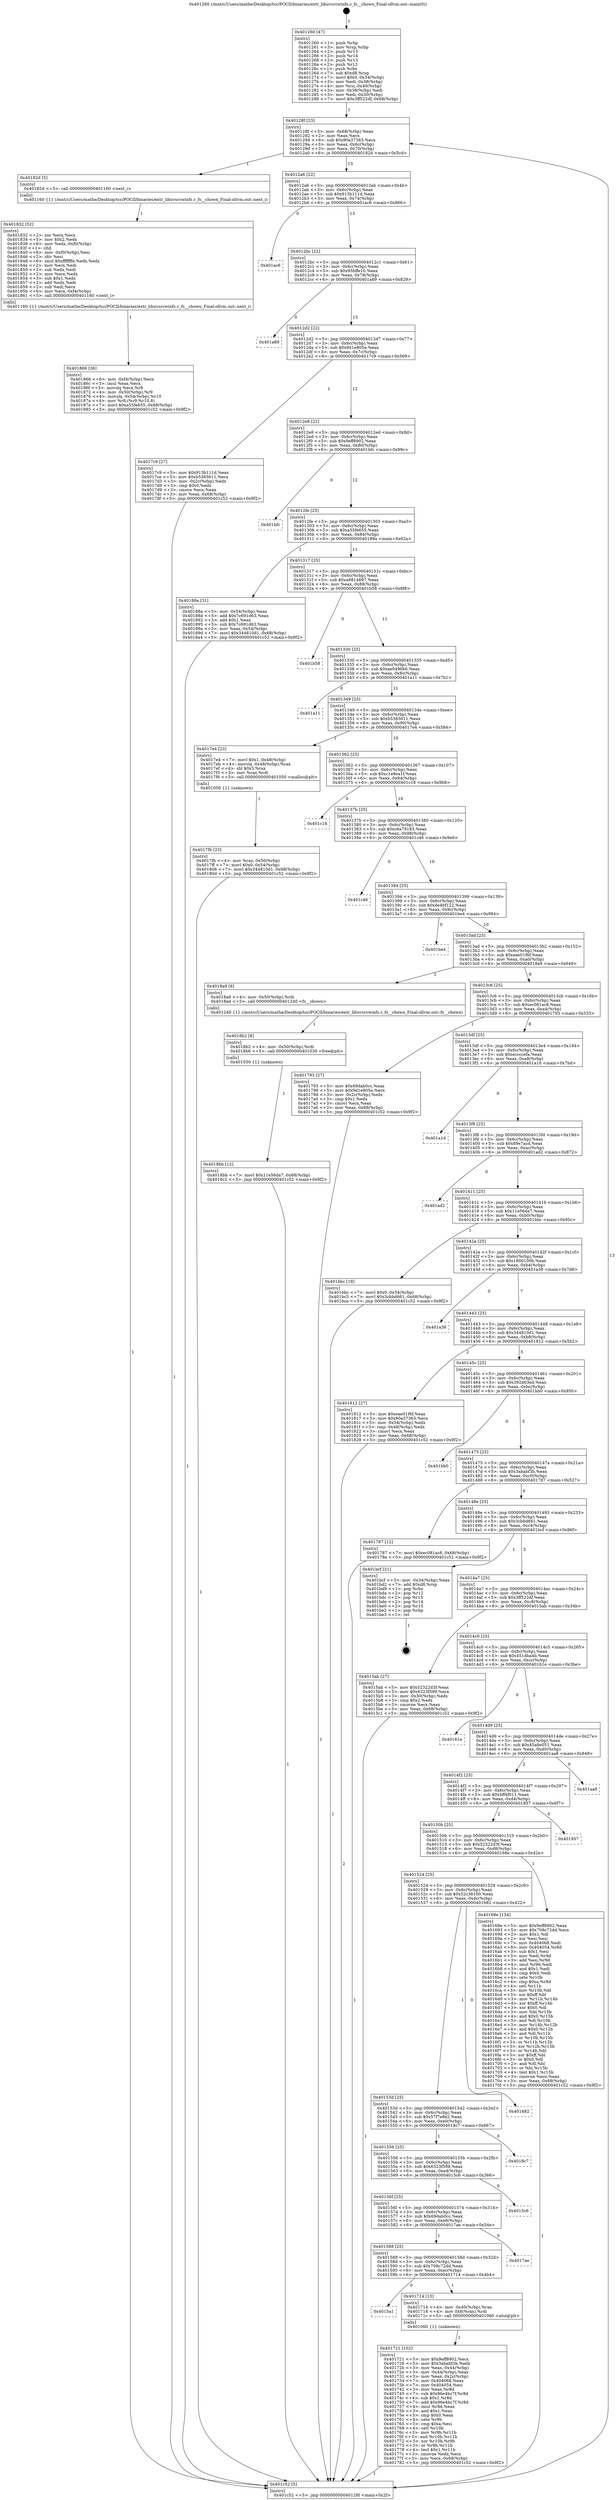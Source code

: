 digraph "0x401260" {
  label = "0x401260 (/mnt/c/Users/mathe/Desktop/tcc/POCII/binaries/extr_libuvsrcwinfs.c_fs__chown_Final-ollvm.out::main(0))"
  labelloc = "t"
  node[shape=record]

  Entry [label="",width=0.3,height=0.3,shape=circle,fillcolor=black,style=filled]
  "0x40128f" [label="{
     0x40128f [23]\l
     | [instrs]\l
     &nbsp;&nbsp;0x40128f \<+3\>: mov -0x68(%rbp),%eax\l
     &nbsp;&nbsp;0x401292 \<+2\>: mov %eax,%ecx\l
     &nbsp;&nbsp;0x401294 \<+6\>: sub $0x90a37363,%ecx\l
     &nbsp;&nbsp;0x40129a \<+3\>: mov %eax,-0x6c(%rbp)\l
     &nbsp;&nbsp;0x40129d \<+3\>: mov %ecx,-0x70(%rbp)\l
     &nbsp;&nbsp;0x4012a0 \<+6\>: je 000000000040182d \<main+0x5cd\>\l
  }"]
  "0x40182d" [label="{
     0x40182d [5]\l
     | [instrs]\l
     &nbsp;&nbsp;0x40182d \<+5\>: call 0000000000401160 \<next_i\>\l
     | [calls]\l
     &nbsp;&nbsp;0x401160 \{1\} (/mnt/c/Users/mathe/Desktop/tcc/POCII/binaries/extr_libuvsrcwinfs.c_fs__chown_Final-ollvm.out::next_i)\l
  }"]
  "0x4012a6" [label="{
     0x4012a6 [22]\l
     | [instrs]\l
     &nbsp;&nbsp;0x4012a6 \<+5\>: jmp 00000000004012ab \<main+0x4b\>\l
     &nbsp;&nbsp;0x4012ab \<+3\>: mov -0x6c(%rbp),%eax\l
     &nbsp;&nbsp;0x4012ae \<+5\>: sub $0x913b111d,%eax\l
     &nbsp;&nbsp;0x4012b3 \<+3\>: mov %eax,-0x74(%rbp)\l
     &nbsp;&nbsp;0x4012b6 \<+6\>: je 0000000000401ac6 \<main+0x866\>\l
  }"]
  Exit [label="",width=0.3,height=0.3,shape=circle,fillcolor=black,style=filled,peripheries=2]
  "0x401ac6" [label="{
     0x401ac6\l
  }", style=dashed]
  "0x4012bc" [label="{
     0x4012bc [22]\l
     | [instrs]\l
     &nbsp;&nbsp;0x4012bc \<+5\>: jmp 00000000004012c1 \<main+0x61\>\l
     &nbsp;&nbsp;0x4012c1 \<+3\>: mov -0x6c(%rbp),%eax\l
     &nbsp;&nbsp;0x4012c4 \<+5\>: sub $0x95bffe10,%eax\l
     &nbsp;&nbsp;0x4012c9 \<+3\>: mov %eax,-0x78(%rbp)\l
     &nbsp;&nbsp;0x4012cc \<+6\>: je 0000000000401a89 \<main+0x829\>\l
  }"]
  "0x4018bb" [label="{
     0x4018bb [12]\l
     | [instrs]\l
     &nbsp;&nbsp;0x4018bb \<+7\>: movl $0x11e56da7,-0x68(%rbp)\l
     &nbsp;&nbsp;0x4018c2 \<+5\>: jmp 0000000000401c52 \<main+0x9f2\>\l
  }"]
  "0x401a89" [label="{
     0x401a89\l
  }", style=dashed]
  "0x4012d2" [label="{
     0x4012d2 [22]\l
     | [instrs]\l
     &nbsp;&nbsp;0x4012d2 \<+5\>: jmp 00000000004012d7 \<main+0x77\>\l
     &nbsp;&nbsp;0x4012d7 \<+3\>: mov -0x6c(%rbp),%eax\l
     &nbsp;&nbsp;0x4012da \<+5\>: sub $0x9d1e805e,%eax\l
     &nbsp;&nbsp;0x4012df \<+3\>: mov %eax,-0x7c(%rbp)\l
     &nbsp;&nbsp;0x4012e2 \<+6\>: je 00000000004017c9 \<main+0x569\>\l
  }"]
  "0x4018b2" [label="{
     0x4018b2 [9]\l
     | [instrs]\l
     &nbsp;&nbsp;0x4018b2 \<+4\>: mov -0x50(%rbp),%rdi\l
     &nbsp;&nbsp;0x4018b6 \<+5\>: call 0000000000401030 \<free@plt\>\l
     | [calls]\l
     &nbsp;&nbsp;0x401030 \{1\} (unknown)\l
  }"]
  "0x4017c9" [label="{
     0x4017c9 [27]\l
     | [instrs]\l
     &nbsp;&nbsp;0x4017c9 \<+5\>: mov $0x913b111d,%eax\l
     &nbsp;&nbsp;0x4017ce \<+5\>: mov $0xb5365611,%ecx\l
     &nbsp;&nbsp;0x4017d3 \<+3\>: mov -0x2c(%rbp),%edx\l
     &nbsp;&nbsp;0x4017d6 \<+3\>: cmp $0x0,%edx\l
     &nbsp;&nbsp;0x4017d9 \<+3\>: cmove %ecx,%eax\l
     &nbsp;&nbsp;0x4017dc \<+3\>: mov %eax,-0x68(%rbp)\l
     &nbsp;&nbsp;0x4017df \<+5\>: jmp 0000000000401c52 \<main+0x9f2\>\l
  }"]
  "0x4012e8" [label="{
     0x4012e8 [22]\l
     | [instrs]\l
     &nbsp;&nbsp;0x4012e8 \<+5\>: jmp 00000000004012ed \<main+0x8d\>\l
     &nbsp;&nbsp;0x4012ed \<+3\>: mov -0x6c(%rbp),%eax\l
     &nbsp;&nbsp;0x4012f0 \<+5\>: sub $0x9eff8902,%eax\l
     &nbsp;&nbsp;0x4012f5 \<+3\>: mov %eax,-0x80(%rbp)\l
     &nbsp;&nbsp;0x4012f8 \<+6\>: je 0000000000401bfc \<main+0x99c\>\l
  }"]
  "0x401866" [label="{
     0x401866 [36]\l
     | [instrs]\l
     &nbsp;&nbsp;0x401866 \<+6\>: mov -0xf4(%rbp),%ecx\l
     &nbsp;&nbsp;0x40186c \<+3\>: imul %eax,%ecx\l
     &nbsp;&nbsp;0x40186f \<+3\>: movslq %ecx,%r8\l
     &nbsp;&nbsp;0x401872 \<+4\>: mov -0x50(%rbp),%r9\l
     &nbsp;&nbsp;0x401876 \<+4\>: movslq -0x54(%rbp),%r10\l
     &nbsp;&nbsp;0x40187a \<+4\>: mov %r8,(%r9,%r10,8)\l
     &nbsp;&nbsp;0x40187e \<+7\>: movl $0xa55fe655,-0x68(%rbp)\l
     &nbsp;&nbsp;0x401885 \<+5\>: jmp 0000000000401c52 \<main+0x9f2\>\l
  }"]
  "0x401bfc" [label="{
     0x401bfc\l
  }", style=dashed]
  "0x4012fe" [label="{
     0x4012fe [25]\l
     | [instrs]\l
     &nbsp;&nbsp;0x4012fe \<+5\>: jmp 0000000000401303 \<main+0xa3\>\l
     &nbsp;&nbsp;0x401303 \<+3\>: mov -0x6c(%rbp),%eax\l
     &nbsp;&nbsp;0x401306 \<+5\>: sub $0xa55fe655,%eax\l
     &nbsp;&nbsp;0x40130b \<+6\>: mov %eax,-0x84(%rbp)\l
     &nbsp;&nbsp;0x401311 \<+6\>: je 000000000040188a \<main+0x62a\>\l
  }"]
  "0x401832" [label="{
     0x401832 [52]\l
     | [instrs]\l
     &nbsp;&nbsp;0x401832 \<+2\>: xor %ecx,%ecx\l
     &nbsp;&nbsp;0x401834 \<+5\>: mov $0x2,%edx\l
     &nbsp;&nbsp;0x401839 \<+6\>: mov %edx,-0xf0(%rbp)\l
     &nbsp;&nbsp;0x40183f \<+1\>: cltd\l
     &nbsp;&nbsp;0x401840 \<+6\>: mov -0xf0(%rbp),%esi\l
     &nbsp;&nbsp;0x401846 \<+2\>: idiv %esi\l
     &nbsp;&nbsp;0x401848 \<+6\>: imul $0xfffffffe,%edx,%edx\l
     &nbsp;&nbsp;0x40184e \<+2\>: mov %ecx,%edi\l
     &nbsp;&nbsp;0x401850 \<+2\>: sub %edx,%edi\l
     &nbsp;&nbsp;0x401852 \<+2\>: mov %ecx,%edx\l
     &nbsp;&nbsp;0x401854 \<+3\>: sub $0x1,%edx\l
     &nbsp;&nbsp;0x401857 \<+2\>: add %edx,%edi\l
     &nbsp;&nbsp;0x401859 \<+2\>: sub %edi,%ecx\l
     &nbsp;&nbsp;0x40185b \<+6\>: mov %ecx,-0xf4(%rbp)\l
     &nbsp;&nbsp;0x401861 \<+5\>: call 0000000000401160 \<next_i\>\l
     | [calls]\l
     &nbsp;&nbsp;0x401160 \{1\} (/mnt/c/Users/mathe/Desktop/tcc/POCII/binaries/extr_libuvsrcwinfs.c_fs__chown_Final-ollvm.out::next_i)\l
  }"]
  "0x40188a" [label="{
     0x40188a [31]\l
     | [instrs]\l
     &nbsp;&nbsp;0x40188a \<+3\>: mov -0x54(%rbp),%eax\l
     &nbsp;&nbsp;0x40188d \<+5\>: add $0x7c691d63,%eax\l
     &nbsp;&nbsp;0x401892 \<+3\>: add $0x1,%eax\l
     &nbsp;&nbsp;0x401895 \<+5\>: sub $0x7c691d63,%eax\l
     &nbsp;&nbsp;0x40189a \<+3\>: mov %eax,-0x54(%rbp)\l
     &nbsp;&nbsp;0x40189d \<+7\>: movl $0x344810d1,-0x68(%rbp)\l
     &nbsp;&nbsp;0x4018a4 \<+5\>: jmp 0000000000401c52 \<main+0x9f2\>\l
  }"]
  "0x401317" [label="{
     0x401317 [25]\l
     | [instrs]\l
     &nbsp;&nbsp;0x401317 \<+5\>: jmp 000000000040131c \<main+0xbc\>\l
     &nbsp;&nbsp;0x40131c \<+3\>: mov -0x6c(%rbp),%eax\l
     &nbsp;&nbsp;0x40131f \<+5\>: sub $0xa8814697,%eax\l
     &nbsp;&nbsp;0x401324 \<+6\>: mov %eax,-0x88(%rbp)\l
     &nbsp;&nbsp;0x40132a \<+6\>: je 0000000000401b58 \<main+0x8f8\>\l
  }"]
  "0x4017fb" [label="{
     0x4017fb [23]\l
     | [instrs]\l
     &nbsp;&nbsp;0x4017fb \<+4\>: mov %rax,-0x50(%rbp)\l
     &nbsp;&nbsp;0x4017ff \<+7\>: movl $0x0,-0x54(%rbp)\l
     &nbsp;&nbsp;0x401806 \<+7\>: movl $0x344810d1,-0x68(%rbp)\l
     &nbsp;&nbsp;0x40180d \<+5\>: jmp 0000000000401c52 \<main+0x9f2\>\l
  }"]
  "0x401b58" [label="{
     0x401b58\l
  }", style=dashed]
  "0x401330" [label="{
     0x401330 [25]\l
     | [instrs]\l
     &nbsp;&nbsp;0x401330 \<+5\>: jmp 0000000000401335 \<main+0xd5\>\l
     &nbsp;&nbsp;0x401335 \<+3\>: mov -0x6c(%rbp),%eax\l
     &nbsp;&nbsp;0x401338 \<+5\>: sub $0xae0496b6,%eax\l
     &nbsp;&nbsp;0x40133d \<+6\>: mov %eax,-0x8c(%rbp)\l
     &nbsp;&nbsp;0x401343 \<+6\>: je 0000000000401a11 \<main+0x7b1\>\l
  }"]
  "0x401721" [label="{
     0x401721 [102]\l
     | [instrs]\l
     &nbsp;&nbsp;0x401721 \<+5\>: mov $0x9eff8902,%ecx\l
     &nbsp;&nbsp;0x401726 \<+5\>: mov $0x3ababf3b,%edx\l
     &nbsp;&nbsp;0x40172b \<+3\>: mov %eax,-0x44(%rbp)\l
     &nbsp;&nbsp;0x40172e \<+3\>: mov -0x44(%rbp),%eax\l
     &nbsp;&nbsp;0x401731 \<+3\>: mov %eax,-0x2c(%rbp)\l
     &nbsp;&nbsp;0x401734 \<+7\>: mov 0x404068,%eax\l
     &nbsp;&nbsp;0x40173b \<+7\>: mov 0x404054,%esi\l
     &nbsp;&nbsp;0x401742 \<+3\>: mov %eax,%r8d\l
     &nbsp;&nbsp;0x401745 \<+7\>: sub $0x96e4bc7f,%r8d\l
     &nbsp;&nbsp;0x40174c \<+4\>: sub $0x1,%r8d\l
     &nbsp;&nbsp;0x401750 \<+7\>: add $0x96e4bc7f,%r8d\l
     &nbsp;&nbsp;0x401757 \<+4\>: imul %r8d,%eax\l
     &nbsp;&nbsp;0x40175b \<+3\>: and $0x1,%eax\l
     &nbsp;&nbsp;0x40175e \<+3\>: cmp $0x0,%eax\l
     &nbsp;&nbsp;0x401761 \<+4\>: sete %r9b\l
     &nbsp;&nbsp;0x401765 \<+3\>: cmp $0xa,%esi\l
     &nbsp;&nbsp;0x401768 \<+4\>: setl %r10b\l
     &nbsp;&nbsp;0x40176c \<+3\>: mov %r9b,%r11b\l
     &nbsp;&nbsp;0x40176f \<+3\>: and %r10b,%r11b\l
     &nbsp;&nbsp;0x401772 \<+3\>: xor %r10b,%r9b\l
     &nbsp;&nbsp;0x401775 \<+3\>: or %r9b,%r11b\l
     &nbsp;&nbsp;0x401778 \<+4\>: test $0x1,%r11b\l
     &nbsp;&nbsp;0x40177c \<+3\>: cmovne %edx,%ecx\l
     &nbsp;&nbsp;0x40177f \<+3\>: mov %ecx,-0x68(%rbp)\l
     &nbsp;&nbsp;0x401782 \<+5\>: jmp 0000000000401c52 \<main+0x9f2\>\l
  }"]
  "0x401a11" [label="{
     0x401a11\l
  }", style=dashed]
  "0x401349" [label="{
     0x401349 [25]\l
     | [instrs]\l
     &nbsp;&nbsp;0x401349 \<+5\>: jmp 000000000040134e \<main+0xee\>\l
     &nbsp;&nbsp;0x40134e \<+3\>: mov -0x6c(%rbp),%eax\l
     &nbsp;&nbsp;0x401351 \<+5\>: sub $0xb5365611,%eax\l
     &nbsp;&nbsp;0x401356 \<+6\>: mov %eax,-0x90(%rbp)\l
     &nbsp;&nbsp;0x40135c \<+6\>: je 00000000004017e4 \<main+0x584\>\l
  }"]
  "0x4015a1" [label="{
     0x4015a1\l
  }", style=dashed]
  "0x4017e4" [label="{
     0x4017e4 [23]\l
     | [instrs]\l
     &nbsp;&nbsp;0x4017e4 \<+7\>: movl $0x1,-0x48(%rbp)\l
     &nbsp;&nbsp;0x4017eb \<+4\>: movslq -0x48(%rbp),%rax\l
     &nbsp;&nbsp;0x4017ef \<+4\>: shl $0x3,%rax\l
     &nbsp;&nbsp;0x4017f3 \<+3\>: mov %rax,%rdi\l
     &nbsp;&nbsp;0x4017f6 \<+5\>: call 0000000000401050 \<malloc@plt\>\l
     | [calls]\l
     &nbsp;&nbsp;0x401050 \{1\} (unknown)\l
  }"]
  "0x401362" [label="{
     0x401362 [25]\l
     | [instrs]\l
     &nbsp;&nbsp;0x401362 \<+5\>: jmp 0000000000401367 \<main+0x107\>\l
     &nbsp;&nbsp;0x401367 \<+3\>: mov -0x6c(%rbp),%eax\l
     &nbsp;&nbsp;0x40136a \<+5\>: sub $0xc1e8ea1f,%eax\l
     &nbsp;&nbsp;0x40136f \<+6\>: mov %eax,-0x94(%rbp)\l
     &nbsp;&nbsp;0x401375 \<+6\>: je 0000000000401c18 \<main+0x9b8\>\l
  }"]
  "0x401714" [label="{
     0x401714 [13]\l
     | [instrs]\l
     &nbsp;&nbsp;0x401714 \<+4\>: mov -0x40(%rbp),%rax\l
     &nbsp;&nbsp;0x401718 \<+4\>: mov 0x8(%rax),%rdi\l
     &nbsp;&nbsp;0x40171c \<+5\>: call 0000000000401060 \<atoi@plt\>\l
     | [calls]\l
     &nbsp;&nbsp;0x401060 \{1\} (unknown)\l
  }"]
  "0x401c18" [label="{
     0x401c18\l
  }", style=dashed]
  "0x40137b" [label="{
     0x40137b [25]\l
     | [instrs]\l
     &nbsp;&nbsp;0x40137b \<+5\>: jmp 0000000000401380 \<main+0x120\>\l
     &nbsp;&nbsp;0x401380 \<+3\>: mov -0x6c(%rbp),%eax\l
     &nbsp;&nbsp;0x401383 \<+5\>: sub $0xc6a79183,%eax\l
     &nbsp;&nbsp;0x401388 \<+6\>: mov %eax,-0x98(%rbp)\l
     &nbsp;&nbsp;0x40138e \<+6\>: je 0000000000401c46 \<main+0x9e6\>\l
  }"]
  "0x401588" [label="{
     0x401588 [25]\l
     | [instrs]\l
     &nbsp;&nbsp;0x401588 \<+5\>: jmp 000000000040158d \<main+0x32d\>\l
     &nbsp;&nbsp;0x40158d \<+3\>: mov -0x6c(%rbp),%eax\l
     &nbsp;&nbsp;0x401590 \<+5\>: sub $0x708c72dd,%eax\l
     &nbsp;&nbsp;0x401595 \<+6\>: mov %eax,-0xec(%rbp)\l
     &nbsp;&nbsp;0x40159b \<+6\>: je 0000000000401714 \<main+0x4b4\>\l
  }"]
  "0x401c46" [label="{
     0x401c46\l
  }", style=dashed]
  "0x401394" [label="{
     0x401394 [25]\l
     | [instrs]\l
     &nbsp;&nbsp;0x401394 \<+5\>: jmp 0000000000401399 \<main+0x139\>\l
     &nbsp;&nbsp;0x401399 \<+3\>: mov -0x6c(%rbp),%eax\l
     &nbsp;&nbsp;0x40139c \<+5\>: sub $0xde46f122,%eax\l
     &nbsp;&nbsp;0x4013a1 \<+6\>: mov %eax,-0x9c(%rbp)\l
     &nbsp;&nbsp;0x4013a7 \<+6\>: je 0000000000401be4 \<main+0x984\>\l
  }"]
  "0x4017ae" [label="{
     0x4017ae\l
  }", style=dashed]
  "0x401be4" [label="{
     0x401be4\l
  }", style=dashed]
  "0x4013ad" [label="{
     0x4013ad [25]\l
     | [instrs]\l
     &nbsp;&nbsp;0x4013ad \<+5\>: jmp 00000000004013b2 \<main+0x152\>\l
     &nbsp;&nbsp;0x4013b2 \<+3\>: mov -0x6c(%rbp),%eax\l
     &nbsp;&nbsp;0x4013b5 \<+5\>: sub $0xeae01f6f,%eax\l
     &nbsp;&nbsp;0x4013ba \<+6\>: mov %eax,-0xa0(%rbp)\l
     &nbsp;&nbsp;0x4013c0 \<+6\>: je 00000000004018a9 \<main+0x649\>\l
  }"]
  "0x40156f" [label="{
     0x40156f [25]\l
     | [instrs]\l
     &nbsp;&nbsp;0x40156f \<+5\>: jmp 0000000000401574 \<main+0x314\>\l
     &nbsp;&nbsp;0x401574 \<+3\>: mov -0x6c(%rbp),%eax\l
     &nbsp;&nbsp;0x401577 \<+5\>: sub $0x69dab0cc,%eax\l
     &nbsp;&nbsp;0x40157c \<+6\>: mov %eax,-0xe8(%rbp)\l
     &nbsp;&nbsp;0x401582 \<+6\>: je 00000000004017ae \<main+0x54e\>\l
  }"]
  "0x4018a9" [label="{
     0x4018a9 [9]\l
     | [instrs]\l
     &nbsp;&nbsp;0x4018a9 \<+4\>: mov -0x50(%rbp),%rdi\l
     &nbsp;&nbsp;0x4018ad \<+5\>: call 0000000000401240 \<fs__chown\>\l
     | [calls]\l
     &nbsp;&nbsp;0x401240 \{1\} (/mnt/c/Users/mathe/Desktop/tcc/POCII/binaries/extr_libuvsrcwinfs.c_fs__chown_Final-ollvm.out::fs__chown)\l
  }"]
  "0x4013c6" [label="{
     0x4013c6 [25]\l
     | [instrs]\l
     &nbsp;&nbsp;0x4013c6 \<+5\>: jmp 00000000004013cb \<main+0x16b\>\l
     &nbsp;&nbsp;0x4013cb \<+3\>: mov -0x6c(%rbp),%eax\l
     &nbsp;&nbsp;0x4013ce \<+5\>: sub $0xec081ac8,%eax\l
     &nbsp;&nbsp;0x4013d3 \<+6\>: mov %eax,-0xa4(%rbp)\l
     &nbsp;&nbsp;0x4013d9 \<+6\>: je 0000000000401793 \<main+0x533\>\l
  }"]
  "0x4015c6" [label="{
     0x4015c6\l
  }", style=dashed]
  "0x401793" [label="{
     0x401793 [27]\l
     | [instrs]\l
     &nbsp;&nbsp;0x401793 \<+5\>: mov $0x69dab0cc,%eax\l
     &nbsp;&nbsp;0x401798 \<+5\>: mov $0x9d1e805e,%ecx\l
     &nbsp;&nbsp;0x40179d \<+3\>: mov -0x2c(%rbp),%edx\l
     &nbsp;&nbsp;0x4017a0 \<+3\>: cmp $0x1,%edx\l
     &nbsp;&nbsp;0x4017a3 \<+3\>: cmovl %ecx,%eax\l
     &nbsp;&nbsp;0x4017a6 \<+3\>: mov %eax,-0x68(%rbp)\l
     &nbsp;&nbsp;0x4017a9 \<+5\>: jmp 0000000000401c52 \<main+0x9f2\>\l
  }"]
  "0x4013df" [label="{
     0x4013df [25]\l
     | [instrs]\l
     &nbsp;&nbsp;0x4013df \<+5\>: jmp 00000000004013e4 \<main+0x184\>\l
     &nbsp;&nbsp;0x4013e4 \<+3\>: mov -0x6c(%rbp),%eax\l
     &nbsp;&nbsp;0x4013e7 \<+5\>: sub $0xeccccefa,%eax\l
     &nbsp;&nbsp;0x4013ec \<+6\>: mov %eax,-0xa8(%rbp)\l
     &nbsp;&nbsp;0x4013f2 \<+6\>: je 0000000000401a1d \<main+0x7bd\>\l
  }"]
  "0x401556" [label="{
     0x401556 [25]\l
     | [instrs]\l
     &nbsp;&nbsp;0x401556 \<+5\>: jmp 000000000040155b \<main+0x2fb\>\l
     &nbsp;&nbsp;0x40155b \<+3\>: mov -0x6c(%rbp),%eax\l
     &nbsp;&nbsp;0x40155e \<+5\>: sub $0x6323f599,%eax\l
     &nbsp;&nbsp;0x401563 \<+6\>: mov %eax,-0xe4(%rbp)\l
     &nbsp;&nbsp;0x401569 \<+6\>: je 00000000004015c6 \<main+0x366\>\l
  }"]
  "0x401a1d" [label="{
     0x401a1d\l
  }", style=dashed]
  "0x4013f8" [label="{
     0x4013f8 [25]\l
     | [instrs]\l
     &nbsp;&nbsp;0x4013f8 \<+5\>: jmp 00000000004013fd \<main+0x19d\>\l
     &nbsp;&nbsp;0x4013fd \<+3\>: mov -0x6c(%rbp),%eax\l
     &nbsp;&nbsp;0x401400 \<+5\>: sub $0x89e7acd,%eax\l
     &nbsp;&nbsp;0x401405 \<+6\>: mov %eax,-0xac(%rbp)\l
     &nbsp;&nbsp;0x40140b \<+6\>: je 0000000000401ad2 \<main+0x872\>\l
  }"]
  "0x4018c7" [label="{
     0x4018c7\l
  }", style=dashed]
  "0x401ad2" [label="{
     0x401ad2\l
  }", style=dashed]
  "0x401411" [label="{
     0x401411 [25]\l
     | [instrs]\l
     &nbsp;&nbsp;0x401411 \<+5\>: jmp 0000000000401416 \<main+0x1b6\>\l
     &nbsp;&nbsp;0x401416 \<+3\>: mov -0x6c(%rbp),%eax\l
     &nbsp;&nbsp;0x401419 \<+5\>: sub $0x11e56da7,%eax\l
     &nbsp;&nbsp;0x40141e \<+6\>: mov %eax,-0xb0(%rbp)\l
     &nbsp;&nbsp;0x401424 \<+6\>: je 0000000000401bbc \<main+0x95c\>\l
  }"]
  "0x40153d" [label="{
     0x40153d [25]\l
     | [instrs]\l
     &nbsp;&nbsp;0x40153d \<+5\>: jmp 0000000000401542 \<main+0x2e2\>\l
     &nbsp;&nbsp;0x401542 \<+3\>: mov -0x6c(%rbp),%eax\l
     &nbsp;&nbsp;0x401545 \<+5\>: sub $0x57f7e8e2,%eax\l
     &nbsp;&nbsp;0x40154a \<+6\>: mov %eax,-0xe0(%rbp)\l
     &nbsp;&nbsp;0x401550 \<+6\>: je 00000000004018c7 \<main+0x667\>\l
  }"]
  "0x401bbc" [label="{
     0x401bbc [19]\l
     | [instrs]\l
     &nbsp;&nbsp;0x401bbc \<+7\>: movl $0x0,-0x34(%rbp)\l
     &nbsp;&nbsp;0x401bc3 \<+7\>: movl $0x3cbbd661,-0x68(%rbp)\l
     &nbsp;&nbsp;0x401bca \<+5\>: jmp 0000000000401c52 \<main+0x9f2\>\l
  }"]
  "0x40142a" [label="{
     0x40142a [25]\l
     | [instrs]\l
     &nbsp;&nbsp;0x40142a \<+5\>: jmp 000000000040142f \<main+0x1cf\>\l
     &nbsp;&nbsp;0x40142f \<+3\>: mov -0x6c(%rbp),%eax\l
     &nbsp;&nbsp;0x401432 \<+5\>: sub $0x1800100b,%eax\l
     &nbsp;&nbsp;0x401437 \<+6\>: mov %eax,-0xb4(%rbp)\l
     &nbsp;&nbsp;0x40143d \<+6\>: je 0000000000401a38 \<main+0x7d8\>\l
  }"]
  "0x401682" [label="{
     0x401682\l
  }", style=dashed]
  "0x401a38" [label="{
     0x401a38\l
  }", style=dashed]
  "0x401443" [label="{
     0x401443 [25]\l
     | [instrs]\l
     &nbsp;&nbsp;0x401443 \<+5\>: jmp 0000000000401448 \<main+0x1e8\>\l
     &nbsp;&nbsp;0x401448 \<+3\>: mov -0x6c(%rbp),%eax\l
     &nbsp;&nbsp;0x40144b \<+5\>: sub $0x344810d1,%eax\l
     &nbsp;&nbsp;0x401450 \<+6\>: mov %eax,-0xb8(%rbp)\l
     &nbsp;&nbsp;0x401456 \<+6\>: je 0000000000401812 \<main+0x5b2\>\l
  }"]
  "0x401524" [label="{
     0x401524 [25]\l
     | [instrs]\l
     &nbsp;&nbsp;0x401524 \<+5\>: jmp 0000000000401529 \<main+0x2c9\>\l
     &nbsp;&nbsp;0x401529 \<+3\>: mov -0x6c(%rbp),%eax\l
     &nbsp;&nbsp;0x40152c \<+5\>: sub $0x52c38100,%eax\l
     &nbsp;&nbsp;0x401531 \<+6\>: mov %eax,-0xdc(%rbp)\l
     &nbsp;&nbsp;0x401537 \<+6\>: je 0000000000401682 \<main+0x422\>\l
  }"]
  "0x401812" [label="{
     0x401812 [27]\l
     | [instrs]\l
     &nbsp;&nbsp;0x401812 \<+5\>: mov $0xeae01f6f,%eax\l
     &nbsp;&nbsp;0x401817 \<+5\>: mov $0x90a37363,%ecx\l
     &nbsp;&nbsp;0x40181c \<+3\>: mov -0x54(%rbp),%edx\l
     &nbsp;&nbsp;0x40181f \<+3\>: cmp -0x48(%rbp),%edx\l
     &nbsp;&nbsp;0x401822 \<+3\>: cmovl %ecx,%eax\l
     &nbsp;&nbsp;0x401825 \<+3\>: mov %eax,-0x68(%rbp)\l
     &nbsp;&nbsp;0x401828 \<+5\>: jmp 0000000000401c52 \<main+0x9f2\>\l
  }"]
  "0x40145c" [label="{
     0x40145c [25]\l
     | [instrs]\l
     &nbsp;&nbsp;0x40145c \<+5\>: jmp 0000000000401461 \<main+0x201\>\l
     &nbsp;&nbsp;0x401461 \<+3\>: mov -0x6c(%rbp),%eax\l
     &nbsp;&nbsp;0x401464 \<+5\>: sub $0x392d03ed,%eax\l
     &nbsp;&nbsp;0x401469 \<+6\>: mov %eax,-0xbc(%rbp)\l
     &nbsp;&nbsp;0x40146f \<+6\>: je 0000000000401bb0 \<main+0x950\>\l
  }"]
  "0x40168e" [label="{
     0x40168e [134]\l
     | [instrs]\l
     &nbsp;&nbsp;0x40168e \<+5\>: mov $0x9eff8902,%eax\l
     &nbsp;&nbsp;0x401693 \<+5\>: mov $0x708c72dd,%ecx\l
     &nbsp;&nbsp;0x401698 \<+2\>: mov $0x1,%dl\l
     &nbsp;&nbsp;0x40169a \<+2\>: xor %esi,%esi\l
     &nbsp;&nbsp;0x40169c \<+7\>: mov 0x404068,%edi\l
     &nbsp;&nbsp;0x4016a3 \<+8\>: mov 0x404054,%r8d\l
     &nbsp;&nbsp;0x4016ab \<+3\>: sub $0x1,%esi\l
     &nbsp;&nbsp;0x4016ae \<+3\>: mov %edi,%r9d\l
     &nbsp;&nbsp;0x4016b1 \<+3\>: add %esi,%r9d\l
     &nbsp;&nbsp;0x4016b4 \<+4\>: imul %r9d,%edi\l
     &nbsp;&nbsp;0x4016b8 \<+3\>: and $0x1,%edi\l
     &nbsp;&nbsp;0x4016bb \<+3\>: cmp $0x0,%edi\l
     &nbsp;&nbsp;0x4016be \<+4\>: sete %r10b\l
     &nbsp;&nbsp;0x4016c2 \<+4\>: cmp $0xa,%r8d\l
     &nbsp;&nbsp;0x4016c6 \<+4\>: setl %r11b\l
     &nbsp;&nbsp;0x4016ca \<+3\>: mov %r10b,%bl\l
     &nbsp;&nbsp;0x4016cd \<+3\>: xor $0xff,%bl\l
     &nbsp;&nbsp;0x4016d0 \<+3\>: mov %r11b,%r14b\l
     &nbsp;&nbsp;0x4016d3 \<+4\>: xor $0xff,%r14b\l
     &nbsp;&nbsp;0x4016d7 \<+3\>: xor $0x0,%dl\l
     &nbsp;&nbsp;0x4016da \<+3\>: mov %bl,%r15b\l
     &nbsp;&nbsp;0x4016dd \<+4\>: and $0x0,%r15b\l
     &nbsp;&nbsp;0x4016e1 \<+3\>: and %dl,%r10b\l
     &nbsp;&nbsp;0x4016e4 \<+3\>: mov %r14b,%r12b\l
     &nbsp;&nbsp;0x4016e7 \<+4\>: and $0x0,%r12b\l
     &nbsp;&nbsp;0x4016eb \<+3\>: and %dl,%r11b\l
     &nbsp;&nbsp;0x4016ee \<+3\>: or %r10b,%r15b\l
     &nbsp;&nbsp;0x4016f1 \<+3\>: or %r11b,%r12b\l
     &nbsp;&nbsp;0x4016f4 \<+3\>: xor %r12b,%r15b\l
     &nbsp;&nbsp;0x4016f7 \<+3\>: or %r14b,%bl\l
     &nbsp;&nbsp;0x4016fa \<+3\>: xor $0xff,%bl\l
     &nbsp;&nbsp;0x4016fd \<+3\>: or $0x0,%dl\l
     &nbsp;&nbsp;0x401700 \<+2\>: and %dl,%bl\l
     &nbsp;&nbsp;0x401702 \<+3\>: or %bl,%r15b\l
     &nbsp;&nbsp;0x401705 \<+4\>: test $0x1,%r15b\l
     &nbsp;&nbsp;0x401709 \<+3\>: cmovne %ecx,%eax\l
     &nbsp;&nbsp;0x40170c \<+3\>: mov %eax,-0x68(%rbp)\l
     &nbsp;&nbsp;0x40170f \<+5\>: jmp 0000000000401c52 \<main+0x9f2\>\l
  }"]
  "0x401bb0" [label="{
     0x401bb0\l
  }", style=dashed]
  "0x401475" [label="{
     0x401475 [25]\l
     | [instrs]\l
     &nbsp;&nbsp;0x401475 \<+5\>: jmp 000000000040147a \<main+0x21a\>\l
     &nbsp;&nbsp;0x40147a \<+3\>: mov -0x6c(%rbp),%eax\l
     &nbsp;&nbsp;0x40147d \<+5\>: sub $0x3ababf3b,%eax\l
     &nbsp;&nbsp;0x401482 \<+6\>: mov %eax,-0xc0(%rbp)\l
     &nbsp;&nbsp;0x401488 \<+6\>: je 0000000000401787 \<main+0x527\>\l
  }"]
  "0x40150b" [label="{
     0x40150b [25]\l
     | [instrs]\l
     &nbsp;&nbsp;0x40150b \<+5\>: jmp 0000000000401510 \<main+0x2b0\>\l
     &nbsp;&nbsp;0x401510 \<+3\>: mov -0x6c(%rbp),%eax\l
     &nbsp;&nbsp;0x401513 \<+5\>: sub $0x52322d3f,%eax\l
     &nbsp;&nbsp;0x401518 \<+6\>: mov %eax,-0xd8(%rbp)\l
     &nbsp;&nbsp;0x40151e \<+6\>: je 000000000040168e \<main+0x42e\>\l
  }"]
  "0x401787" [label="{
     0x401787 [12]\l
     | [instrs]\l
     &nbsp;&nbsp;0x401787 \<+7\>: movl $0xec081ac8,-0x68(%rbp)\l
     &nbsp;&nbsp;0x40178e \<+5\>: jmp 0000000000401c52 \<main+0x9f2\>\l
  }"]
  "0x40148e" [label="{
     0x40148e [25]\l
     | [instrs]\l
     &nbsp;&nbsp;0x40148e \<+5\>: jmp 0000000000401493 \<main+0x233\>\l
     &nbsp;&nbsp;0x401493 \<+3\>: mov -0x6c(%rbp),%eax\l
     &nbsp;&nbsp;0x401496 \<+5\>: sub $0x3cbbd661,%eax\l
     &nbsp;&nbsp;0x40149b \<+6\>: mov %eax,-0xc4(%rbp)\l
     &nbsp;&nbsp;0x4014a1 \<+6\>: je 0000000000401bcf \<main+0x96f\>\l
  }"]
  "0x401957" [label="{
     0x401957\l
  }", style=dashed]
  "0x401bcf" [label="{
     0x401bcf [21]\l
     | [instrs]\l
     &nbsp;&nbsp;0x401bcf \<+3\>: mov -0x34(%rbp),%eax\l
     &nbsp;&nbsp;0x401bd2 \<+7\>: add $0xd8,%rsp\l
     &nbsp;&nbsp;0x401bd9 \<+1\>: pop %rbx\l
     &nbsp;&nbsp;0x401bda \<+2\>: pop %r12\l
     &nbsp;&nbsp;0x401bdc \<+2\>: pop %r13\l
     &nbsp;&nbsp;0x401bde \<+2\>: pop %r14\l
     &nbsp;&nbsp;0x401be0 \<+2\>: pop %r15\l
     &nbsp;&nbsp;0x401be2 \<+1\>: pop %rbp\l
     &nbsp;&nbsp;0x401be3 \<+1\>: ret\l
  }"]
  "0x4014a7" [label="{
     0x4014a7 [25]\l
     | [instrs]\l
     &nbsp;&nbsp;0x4014a7 \<+5\>: jmp 00000000004014ac \<main+0x24c\>\l
     &nbsp;&nbsp;0x4014ac \<+3\>: mov -0x6c(%rbp),%eax\l
     &nbsp;&nbsp;0x4014af \<+5\>: sub $0x3ff522df,%eax\l
     &nbsp;&nbsp;0x4014b4 \<+6\>: mov %eax,-0xc8(%rbp)\l
     &nbsp;&nbsp;0x4014ba \<+6\>: je 00000000004015ab \<main+0x34b\>\l
  }"]
  "0x4014f2" [label="{
     0x4014f2 [25]\l
     | [instrs]\l
     &nbsp;&nbsp;0x4014f2 \<+5\>: jmp 00000000004014f7 \<main+0x297\>\l
     &nbsp;&nbsp;0x4014f7 \<+3\>: mov -0x6c(%rbp),%eax\l
     &nbsp;&nbsp;0x4014fa \<+5\>: sub $0x4ff4f011,%eax\l
     &nbsp;&nbsp;0x4014ff \<+6\>: mov %eax,-0xd4(%rbp)\l
     &nbsp;&nbsp;0x401505 \<+6\>: je 0000000000401957 \<main+0x6f7\>\l
  }"]
  "0x4015ab" [label="{
     0x4015ab [27]\l
     | [instrs]\l
     &nbsp;&nbsp;0x4015ab \<+5\>: mov $0x52322d3f,%eax\l
     &nbsp;&nbsp;0x4015b0 \<+5\>: mov $0x6323f599,%ecx\l
     &nbsp;&nbsp;0x4015b5 \<+3\>: mov -0x30(%rbp),%edx\l
     &nbsp;&nbsp;0x4015b8 \<+3\>: cmp $0x2,%edx\l
     &nbsp;&nbsp;0x4015bb \<+3\>: cmovne %ecx,%eax\l
     &nbsp;&nbsp;0x4015be \<+3\>: mov %eax,-0x68(%rbp)\l
     &nbsp;&nbsp;0x4015c1 \<+5\>: jmp 0000000000401c52 \<main+0x9f2\>\l
  }"]
  "0x4014c0" [label="{
     0x4014c0 [25]\l
     | [instrs]\l
     &nbsp;&nbsp;0x4014c0 \<+5\>: jmp 00000000004014c5 \<main+0x265\>\l
     &nbsp;&nbsp;0x4014c5 \<+3\>: mov -0x6c(%rbp),%eax\l
     &nbsp;&nbsp;0x4014c8 \<+5\>: sub $0x451dba4b,%eax\l
     &nbsp;&nbsp;0x4014cd \<+6\>: mov %eax,-0xcc(%rbp)\l
     &nbsp;&nbsp;0x4014d3 \<+6\>: je 000000000040161e \<main+0x3be\>\l
  }"]
  "0x401c52" [label="{
     0x401c52 [5]\l
     | [instrs]\l
     &nbsp;&nbsp;0x401c52 \<+5\>: jmp 000000000040128f \<main+0x2f\>\l
  }"]
  "0x401260" [label="{
     0x401260 [47]\l
     | [instrs]\l
     &nbsp;&nbsp;0x401260 \<+1\>: push %rbp\l
     &nbsp;&nbsp;0x401261 \<+3\>: mov %rsp,%rbp\l
     &nbsp;&nbsp;0x401264 \<+2\>: push %r15\l
     &nbsp;&nbsp;0x401266 \<+2\>: push %r14\l
     &nbsp;&nbsp;0x401268 \<+2\>: push %r13\l
     &nbsp;&nbsp;0x40126a \<+2\>: push %r12\l
     &nbsp;&nbsp;0x40126c \<+1\>: push %rbx\l
     &nbsp;&nbsp;0x40126d \<+7\>: sub $0xd8,%rsp\l
     &nbsp;&nbsp;0x401274 \<+7\>: movl $0x0,-0x34(%rbp)\l
     &nbsp;&nbsp;0x40127b \<+3\>: mov %edi,-0x38(%rbp)\l
     &nbsp;&nbsp;0x40127e \<+4\>: mov %rsi,-0x40(%rbp)\l
     &nbsp;&nbsp;0x401282 \<+3\>: mov -0x38(%rbp),%edi\l
     &nbsp;&nbsp;0x401285 \<+3\>: mov %edi,-0x30(%rbp)\l
     &nbsp;&nbsp;0x401288 \<+7\>: movl $0x3ff522df,-0x68(%rbp)\l
  }"]
  "0x401aa8" [label="{
     0x401aa8\l
  }", style=dashed]
  "0x40161e" [label="{
     0x40161e\l
  }", style=dashed]
  "0x4014d9" [label="{
     0x4014d9 [25]\l
     | [instrs]\l
     &nbsp;&nbsp;0x4014d9 \<+5\>: jmp 00000000004014de \<main+0x27e\>\l
     &nbsp;&nbsp;0x4014de \<+3\>: mov -0x6c(%rbp),%eax\l
     &nbsp;&nbsp;0x4014e1 \<+5\>: sub $0x45a8e051,%eax\l
     &nbsp;&nbsp;0x4014e6 \<+6\>: mov %eax,-0xd0(%rbp)\l
     &nbsp;&nbsp;0x4014ec \<+6\>: je 0000000000401aa8 \<main+0x848\>\l
  }"]
  Entry -> "0x401260" [label=" 1"]
  "0x40128f" -> "0x40182d" [label=" 1"]
  "0x40128f" -> "0x4012a6" [label=" 13"]
  "0x401bcf" -> Exit [label=" 1"]
  "0x4012a6" -> "0x401ac6" [label=" 0"]
  "0x4012a6" -> "0x4012bc" [label=" 13"]
  "0x401bbc" -> "0x401c52" [label=" 1"]
  "0x4012bc" -> "0x401a89" [label=" 0"]
  "0x4012bc" -> "0x4012d2" [label=" 13"]
  "0x4018bb" -> "0x401c52" [label=" 1"]
  "0x4012d2" -> "0x4017c9" [label=" 1"]
  "0x4012d2" -> "0x4012e8" [label=" 12"]
  "0x4018b2" -> "0x4018bb" [label=" 1"]
  "0x4012e8" -> "0x401bfc" [label=" 0"]
  "0x4012e8" -> "0x4012fe" [label=" 12"]
  "0x4018a9" -> "0x4018b2" [label=" 1"]
  "0x4012fe" -> "0x40188a" [label=" 1"]
  "0x4012fe" -> "0x401317" [label=" 11"]
  "0x40188a" -> "0x401c52" [label=" 1"]
  "0x401317" -> "0x401b58" [label=" 0"]
  "0x401317" -> "0x401330" [label=" 11"]
  "0x401866" -> "0x401c52" [label=" 1"]
  "0x401330" -> "0x401a11" [label=" 0"]
  "0x401330" -> "0x401349" [label=" 11"]
  "0x401832" -> "0x401866" [label=" 1"]
  "0x401349" -> "0x4017e4" [label=" 1"]
  "0x401349" -> "0x401362" [label=" 10"]
  "0x40182d" -> "0x401832" [label=" 1"]
  "0x401362" -> "0x401c18" [label=" 0"]
  "0x401362" -> "0x40137b" [label=" 10"]
  "0x401812" -> "0x401c52" [label=" 2"]
  "0x40137b" -> "0x401c46" [label=" 0"]
  "0x40137b" -> "0x401394" [label=" 10"]
  "0x4017e4" -> "0x4017fb" [label=" 1"]
  "0x401394" -> "0x401be4" [label=" 0"]
  "0x401394" -> "0x4013ad" [label=" 10"]
  "0x4017c9" -> "0x401c52" [label=" 1"]
  "0x4013ad" -> "0x4018a9" [label=" 1"]
  "0x4013ad" -> "0x4013c6" [label=" 9"]
  "0x401787" -> "0x401c52" [label=" 1"]
  "0x4013c6" -> "0x401793" [label=" 1"]
  "0x4013c6" -> "0x4013df" [label=" 8"]
  "0x401721" -> "0x401c52" [label=" 1"]
  "0x4013df" -> "0x401a1d" [label=" 0"]
  "0x4013df" -> "0x4013f8" [label=" 8"]
  "0x401588" -> "0x4015a1" [label=" 0"]
  "0x4013f8" -> "0x401ad2" [label=" 0"]
  "0x4013f8" -> "0x401411" [label=" 8"]
  "0x401588" -> "0x401714" [label=" 1"]
  "0x401411" -> "0x401bbc" [label=" 1"]
  "0x401411" -> "0x40142a" [label=" 7"]
  "0x40156f" -> "0x401588" [label=" 1"]
  "0x40142a" -> "0x401a38" [label=" 0"]
  "0x40142a" -> "0x401443" [label=" 7"]
  "0x40156f" -> "0x4017ae" [label=" 0"]
  "0x401443" -> "0x401812" [label=" 2"]
  "0x401443" -> "0x40145c" [label=" 5"]
  "0x401556" -> "0x40156f" [label=" 1"]
  "0x40145c" -> "0x401bb0" [label=" 0"]
  "0x40145c" -> "0x401475" [label=" 5"]
  "0x401556" -> "0x4015c6" [label=" 0"]
  "0x401475" -> "0x401787" [label=" 1"]
  "0x401475" -> "0x40148e" [label=" 4"]
  "0x40153d" -> "0x401556" [label=" 1"]
  "0x40148e" -> "0x401bcf" [label=" 1"]
  "0x40148e" -> "0x4014a7" [label=" 3"]
  "0x40153d" -> "0x4018c7" [label=" 0"]
  "0x4014a7" -> "0x4015ab" [label=" 1"]
  "0x4014a7" -> "0x4014c0" [label=" 2"]
  "0x4015ab" -> "0x401c52" [label=" 1"]
  "0x401260" -> "0x40128f" [label=" 1"]
  "0x401c52" -> "0x40128f" [label=" 13"]
  "0x401524" -> "0x40153d" [label=" 1"]
  "0x4014c0" -> "0x40161e" [label=" 0"]
  "0x4014c0" -> "0x4014d9" [label=" 2"]
  "0x401524" -> "0x401682" [label=" 0"]
  "0x4014d9" -> "0x401aa8" [label=" 0"]
  "0x4014d9" -> "0x4014f2" [label=" 2"]
  "0x4017fb" -> "0x401c52" [label=" 1"]
  "0x4014f2" -> "0x401957" [label=" 0"]
  "0x4014f2" -> "0x40150b" [label=" 2"]
  "0x401714" -> "0x401721" [label=" 1"]
  "0x40150b" -> "0x40168e" [label=" 1"]
  "0x40150b" -> "0x401524" [label=" 1"]
  "0x40168e" -> "0x401c52" [label=" 1"]
  "0x401793" -> "0x401c52" [label=" 1"]
}
